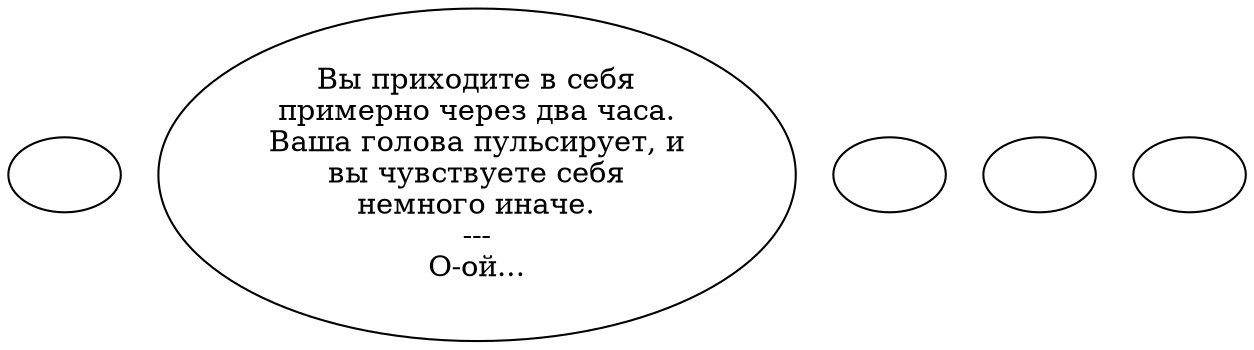 digraph epai44 {
  "start" [style=filled       fillcolor="#FFFFFF"       color="#000000"]
  "start" [label=""]
  "use_p_proc" [style=filled       fillcolor="#FFFFFF"       color="#000000"]
  "use_p_proc" [label="Вы приходите в себя\nпримерно через два часа.\nВаша голова пульсирует, и\nвы чувствуете себя\nнемного иначе.\n---\nО-ой..."]
  "pickup_p_proc" [style=filled       fillcolor="#FFFFFF"       color="#000000"]
  "pickup_p_proc" [label=""]
  "destroy_p_proc" [style=filled       fillcolor="#FFFFFF"       color="#000000"]
  "destroy_p_proc" [label=""]
  "drop_p_proc" [style=filled       fillcolor="#FFFFFF"       color="#000000"]
  "drop_p_proc" [label=""]
}